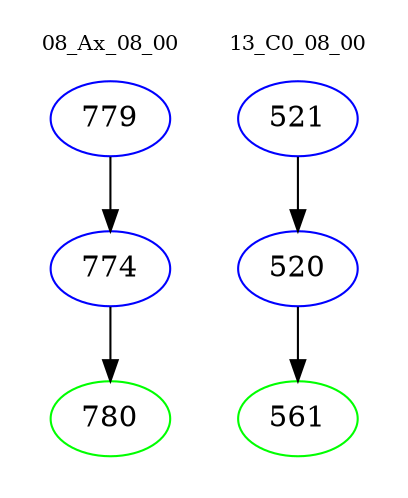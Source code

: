 digraph{
subgraph cluster_0 {
color = white
label = "08_Ax_08_00";
fontsize=10;
T0_779 [label="779", color="blue"]
T0_779 -> T0_774 [color="black"]
T0_774 [label="774", color="blue"]
T0_774 -> T0_780 [color="black"]
T0_780 [label="780", color="green"]
}
subgraph cluster_1 {
color = white
label = "13_C0_08_00";
fontsize=10;
T1_521 [label="521", color="blue"]
T1_521 -> T1_520 [color="black"]
T1_520 [label="520", color="blue"]
T1_520 -> T1_561 [color="black"]
T1_561 [label="561", color="green"]
}
}
